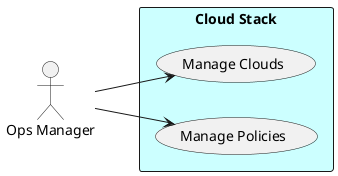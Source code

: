 @startuml

left to right direction

actor :Ops Manager: as Ops

rectangle "Cloud Stack" #ccffff {
    UseCase UC1 as "Manage Clouds"
    UseCase UC2  as "Manage Policies"
}

Ops --> UC1
Ops --> UC2
@enduml
